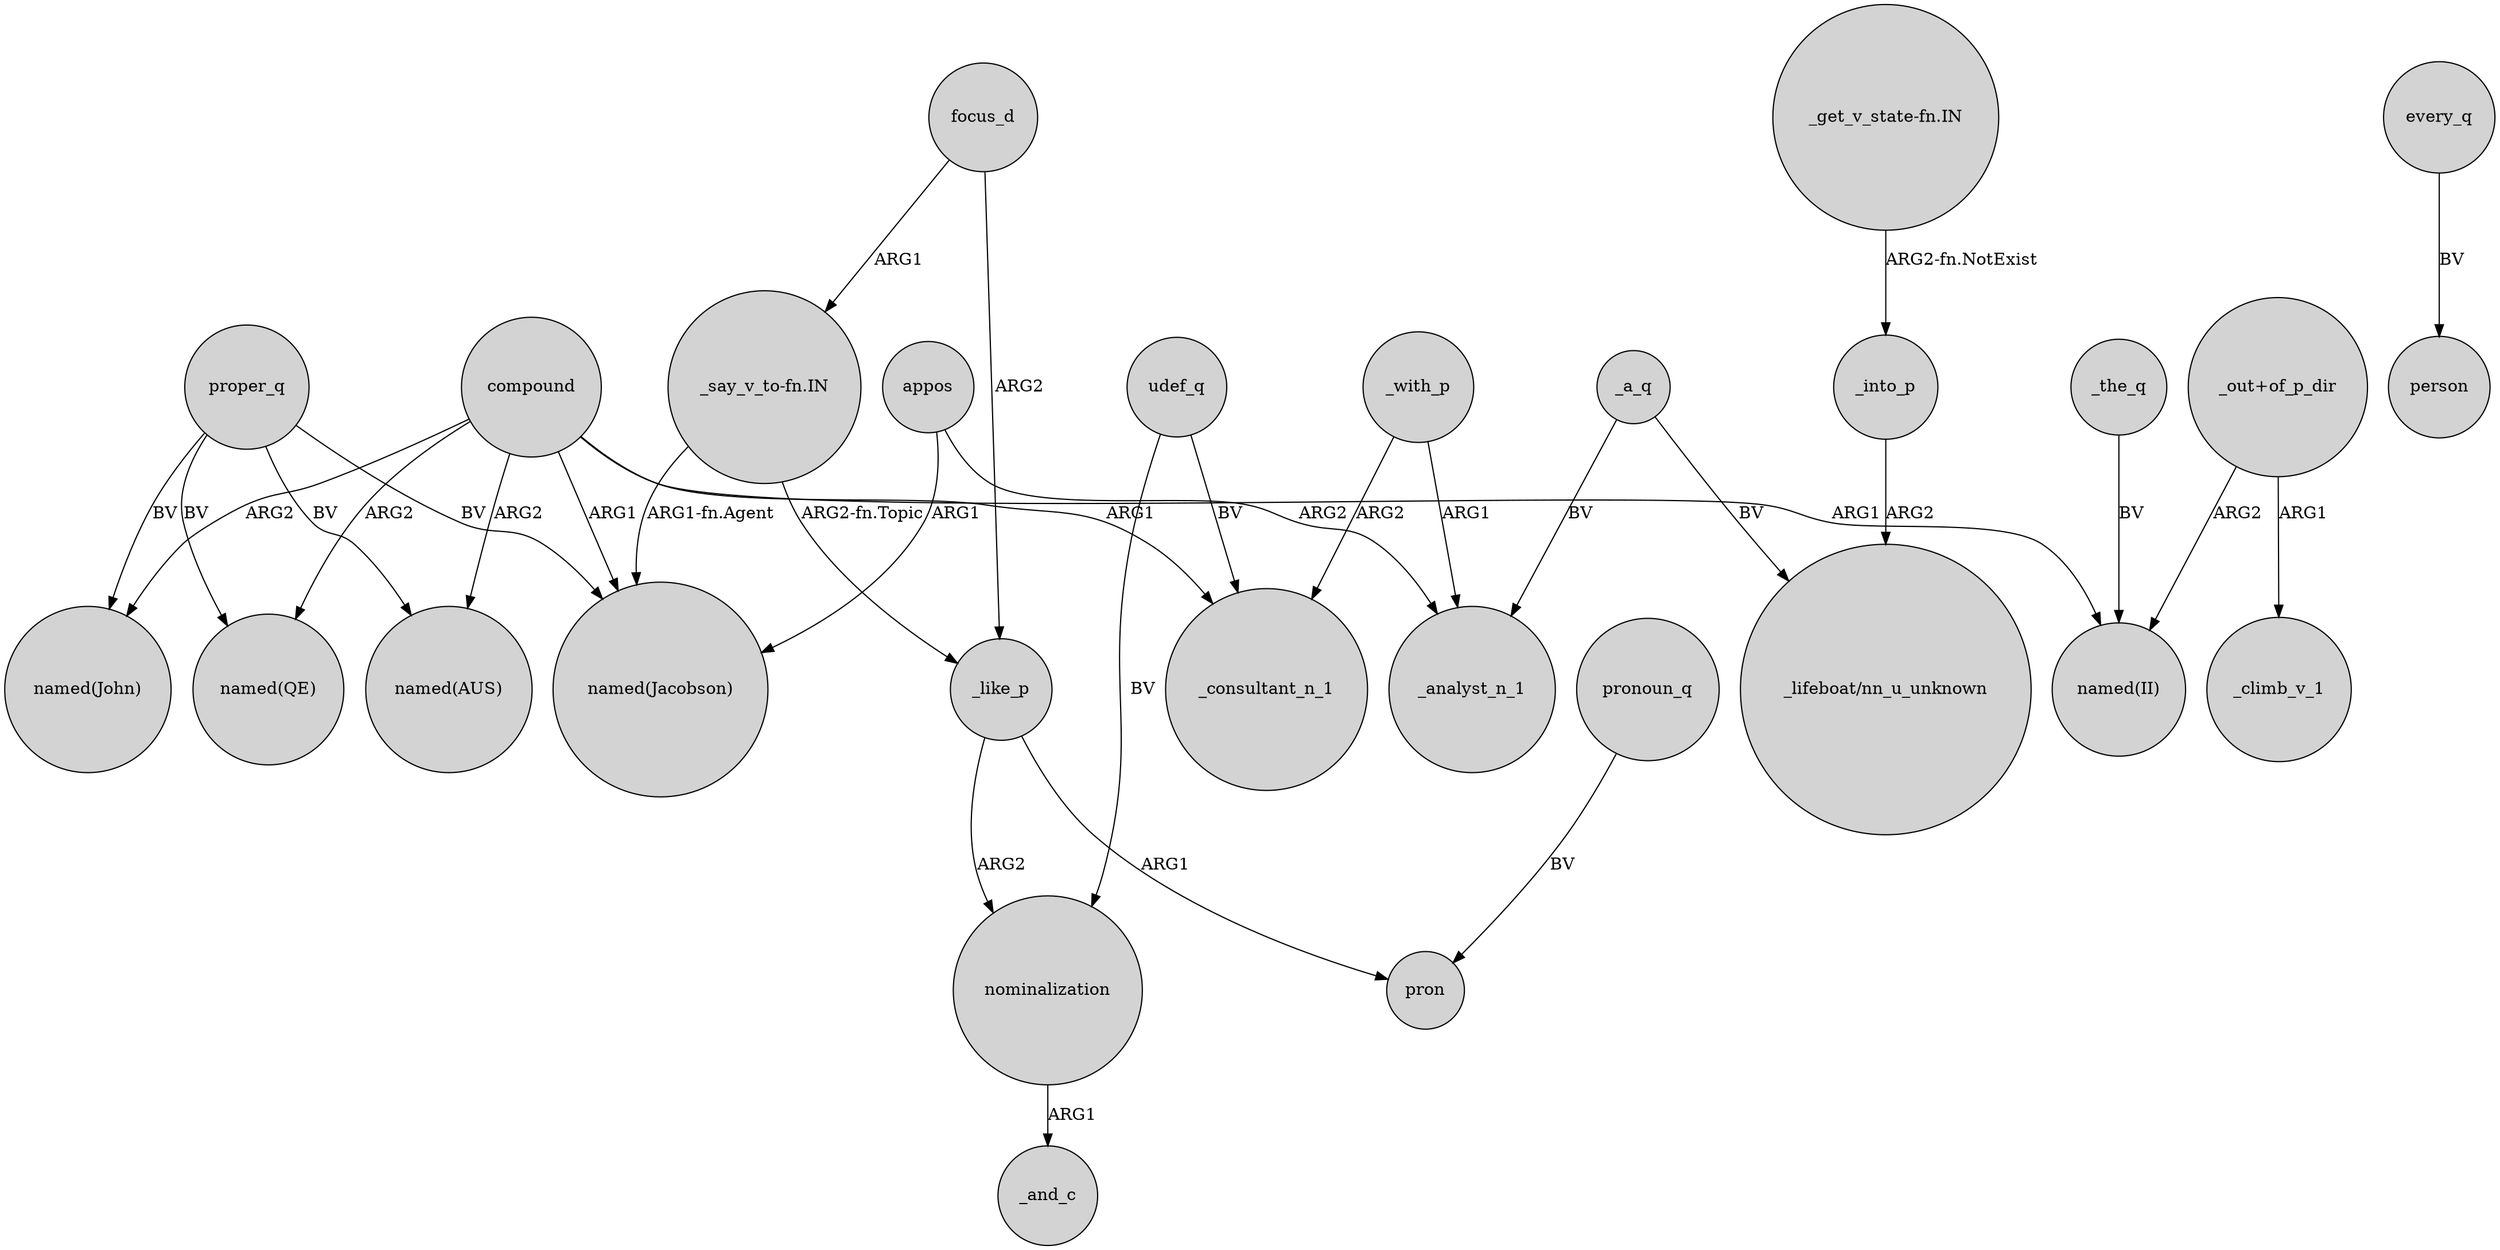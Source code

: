 digraph {
	node [shape=circle style=filled]
	compound -> "named(John)" [label=ARG2]
	compound -> "named(II)" [label=ARG1]
	focus_d -> _like_p [label=ARG2]
	compound -> "named(QE)" [label=ARG2]
	_with_p -> _analyst_n_1 [label=ARG1]
	nominalization -> _and_c [label=ARG1]
	proper_q -> "named(QE)" [label=BV]
	every_q -> person [label=BV]
	_like_p -> pron [label=ARG1]
	_into_p -> "_lifeboat/nn_u_unknown" [label=ARG2]
	"_out+of_p_dir" -> _climb_v_1 [label=ARG1]
	"_say_v_to-fn.IN" -> _like_p [label="ARG2-fn.Topic"]
	compound -> _consultant_n_1 [label=ARG1]
	"_say_v_to-fn.IN" -> "named(Jacobson)" [label="ARG1-fn.Agent"]
	pronoun_q -> pron [label=BV]
	appos -> _analyst_n_1 [label=ARG2]
	proper_q -> "named(Jacobson)" [label=BV]
	"_get_v_state-fn.IN" -> _into_p [label="ARG2-fn.NotExist"]
	_with_p -> _consultant_n_1 [label=ARG2]
	appos -> "named(Jacobson)" [label=ARG1]
	udef_q -> nominalization [label=BV]
	udef_q -> _consultant_n_1 [label=BV]
	proper_q -> "named(AUS)" [label=BV]
	compound -> "named(Jacobson)" [label=ARG1]
	_like_p -> nominalization [label=ARG2]
	compound -> "named(AUS)" [label=ARG2]
	_a_q -> _analyst_n_1 [label=BV]
	"_out+of_p_dir" -> "named(II)" [label=ARG2]
	_a_q -> "_lifeboat/nn_u_unknown" [label=BV]
	proper_q -> "named(John)" [label=BV]
	_the_q -> "named(II)" [label=BV]
	focus_d -> "_say_v_to-fn.IN" [label=ARG1]
}
